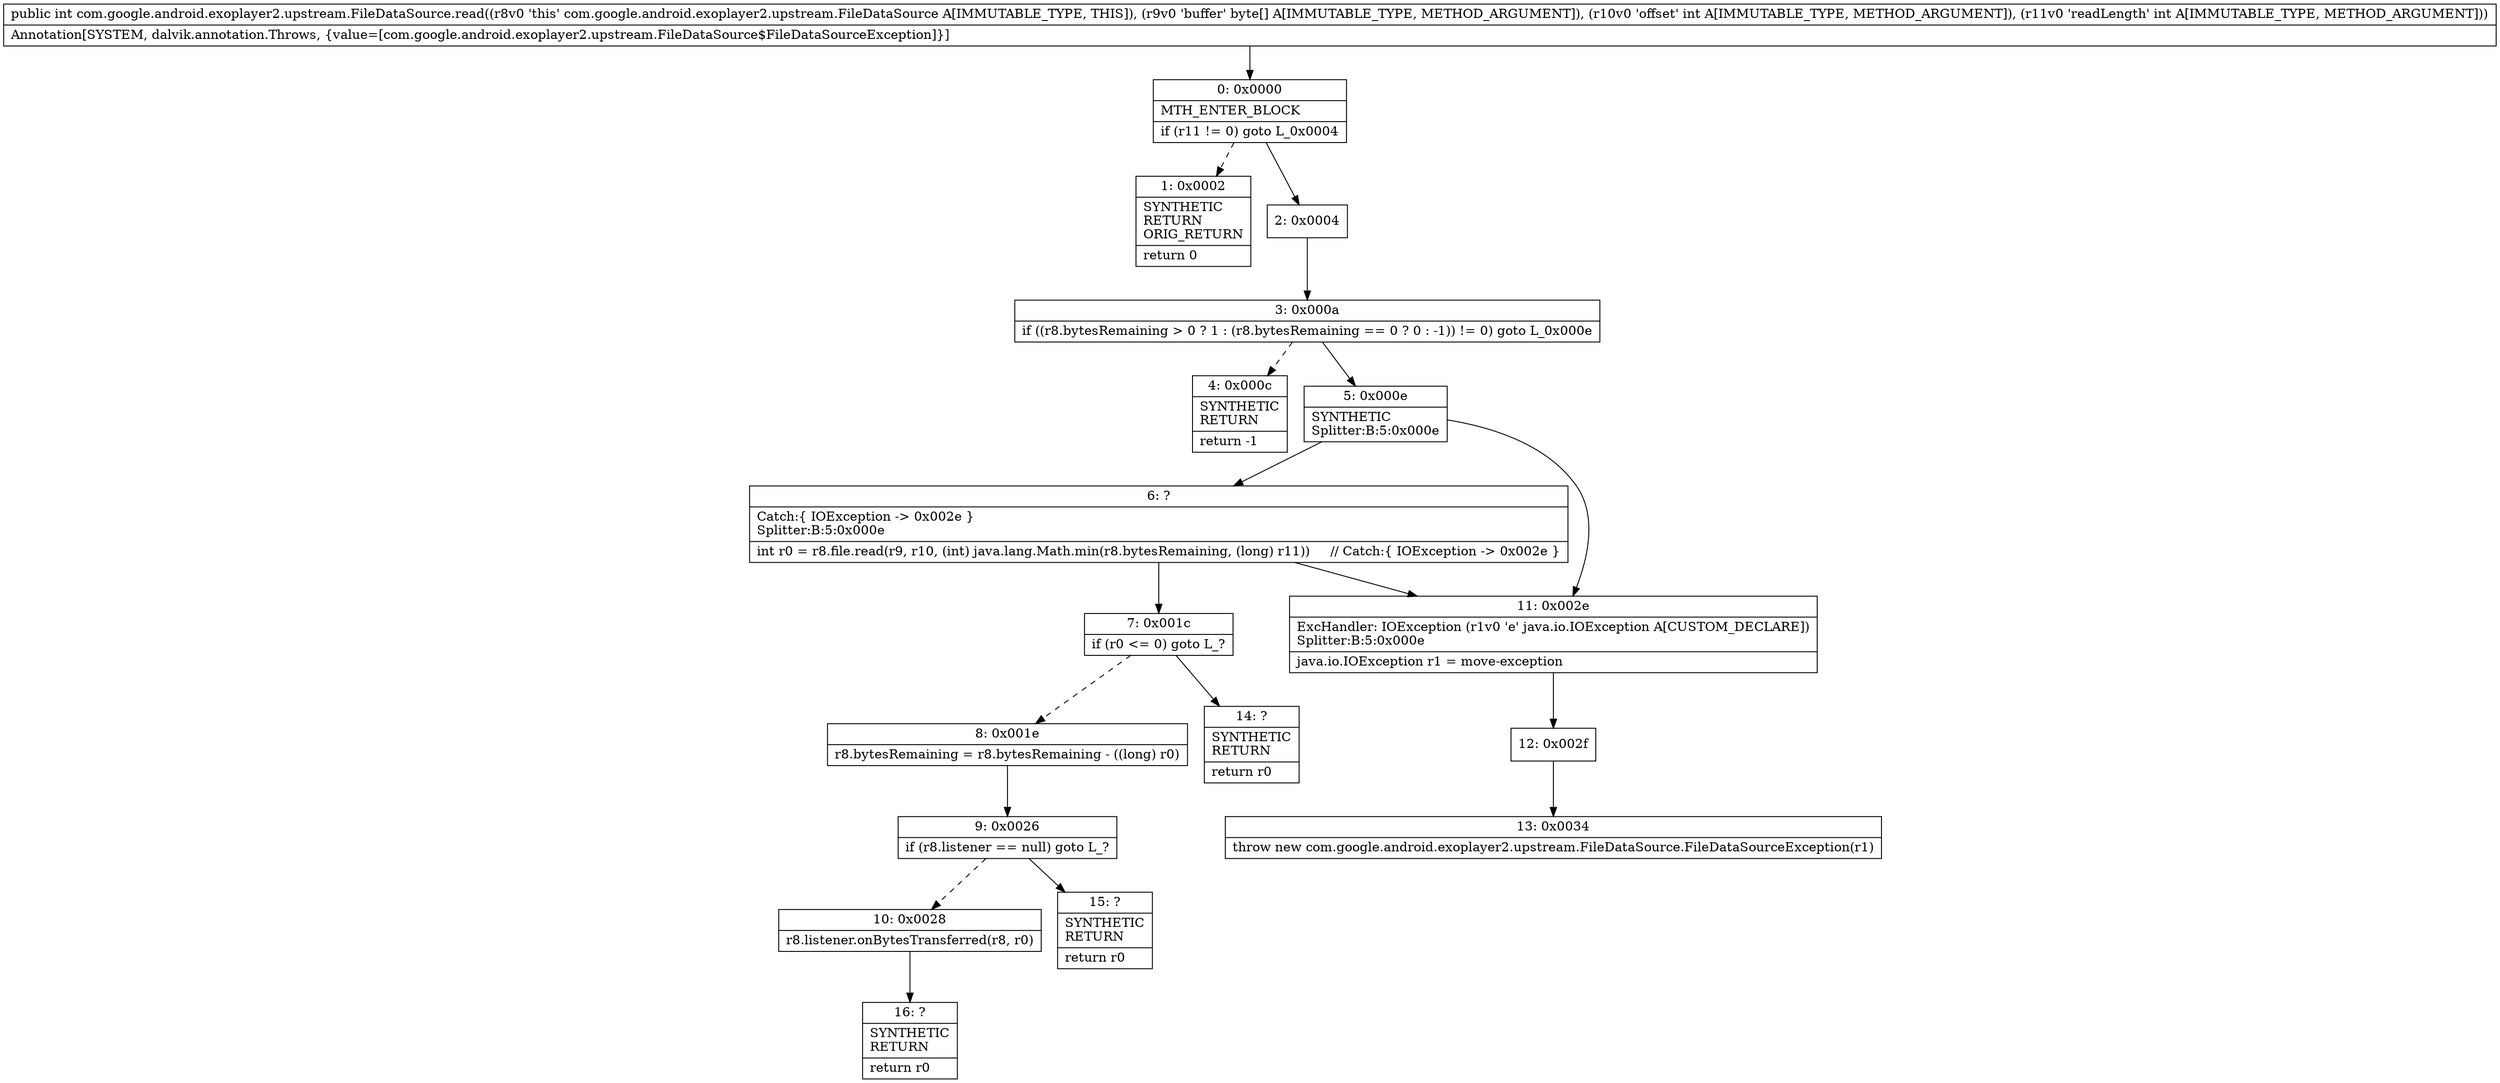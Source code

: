 digraph "CFG forcom.google.android.exoplayer2.upstream.FileDataSource.read([BII)I" {
Node_0 [shape=record,label="{0\:\ 0x0000|MTH_ENTER_BLOCK\l|if (r11 != 0) goto L_0x0004\l}"];
Node_1 [shape=record,label="{1\:\ 0x0002|SYNTHETIC\lRETURN\lORIG_RETURN\l|return 0\l}"];
Node_2 [shape=record,label="{2\:\ 0x0004}"];
Node_3 [shape=record,label="{3\:\ 0x000a|if ((r8.bytesRemaining \> 0 ? 1 : (r8.bytesRemaining == 0 ? 0 : \-1)) != 0) goto L_0x000e\l}"];
Node_4 [shape=record,label="{4\:\ 0x000c|SYNTHETIC\lRETURN\l|return \-1\l}"];
Node_5 [shape=record,label="{5\:\ 0x000e|SYNTHETIC\lSplitter:B:5:0x000e\l}"];
Node_6 [shape=record,label="{6\:\ ?|Catch:\{ IOException \-\> 0x002e \}\lSplitter:B:5:0x000e\l|int r0 = r8.file.read(r9, r10, (int) java.lang.Math.min(r8.bytesRemaining, (long) r11))     \/\/ Catch:\{ IOException \-\> 0x002e \}\l}"];
Node_7 [shape=record,label="{7\:\ 0x001c|if (r0 \<= 0) goto L_?\l}"];
Node_8 [shape=record,label="{8\:\ 0x001e|r8.bytesRemaining = r8.bytesRemaining \- ((long) r0)\l}"];
Node_9 [shape=record,label="{9\:\ 0x0026|if (r8.listener == null) goto L_?\l}"];
Node_10 [shape=record,label="{10\:\ 0x0028|r8.listener.onBytesTransferred(r8, r0)\l}"];
Node_11 [shape=record,label="{11\:\ 0x002e|ExcHandler: IOException (r1v0 'e' java.io.IOException A[CUSTOM_DECLARE])\lSplitter:B:5:0x000e\l|java.io.IOException r1 = move\-exception\l}"];
Node_12 [shape=record,label="{12\:\ 0x002f}"];
Node_13 [shape=record,label="{13\:\ 0x0034|throw new com.google.android.exoplayer2.upstream.FileDataSource.FileDataSourceException(r1)\l}"];
Node_14 [shape=record,label="{14\:\ ?|SYNTHETIC\lRETURN\l|return r0\l}"];
Node_15 [shape=record,label="{15\:\ ?|SYNTHETIC\lRETURN\l|return r0\l}"];
Node_16 [shape=record,label="{16\:\ ?|SYNTHETIC\lRETURN\l|return r0\l}"];
MethodNode[shape=record,label="{public int com.google.android.exoplayer2.upstream.FileDataSource.read((r8v0 'this' com.google.android.exoplayer2.upstream.FileDataSource A[IMMUTABLE_TYPE, THIS]), (r9v0 'buffer' byte[] A[IMMUTABLE_TYPE, METHOD_ARGUMENT]), (r10v0 'offset' int A[IMMUTABLE_TYPE, METHOD_ARGUMENT]), (r11v0 'readLength' int A[IMMUTABLE_TYPE, METHOD_ARGUMENT]))  | Annotation[SYSTEM, dalvik.annotation.Throws, \{value=[com.google.android.exoplayer2.upstream.FileDataSource$FileDataSourceException]\}]\l}"];
MethodNode -> Node_0;
Node_0 -> Node_1[style=dashed];
Node_0 -> Node_2;
Node_2 -> Node_3;
Node_3 -> Node_4[style=dashed];
Node_3 -> Node_5;
Node_5 -> Node_6;
Node_5 -> Node_11;
Node_6 -> Node_11;
Node_6 -> Node_7;
Node_7 -> Node_8[style=dashed];
Node_7 -> Node_14;
Node_8 -> Node_9;
Node_9 -> Node_10[style=dashed];
Node_9 -> Node_15;
Node_10 -> Node_16;
Node_11 -> Node_12;
Node_12 -> Node_13;
}

